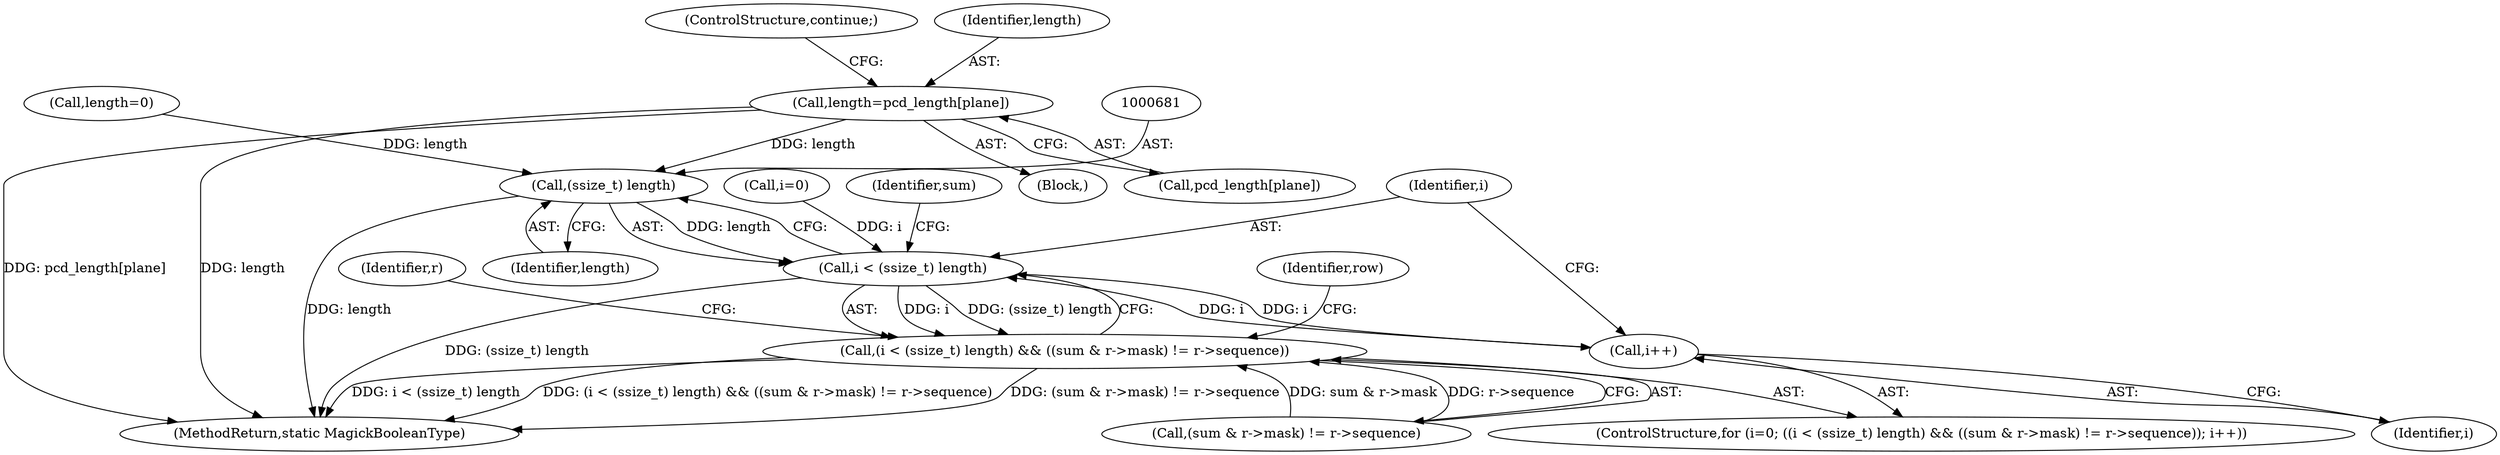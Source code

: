 digraph "0_ImageMagick_1e6a3ace073c9ec9c71e439c111d23c6e66cb6ae@array" {
"1000662" [label="(Call,length=pcd_length[plane])"];
"1000680" [label="(Call,(ssize_t) length)"];
"1000678" [label="(Call,i < (ssize_t) length)"];
"1000677" [label="(Call,(i < (ssize_t) length) && ((sum & r->mask) != r->sequence))"];
"1000692" [label="(Call,i++)"];
"1000680" [label="(Call,(ssize_t) length)"];
"1000699" [label="(Identifier,row)"];
"1000667" [label="(ControlStructure,continue;)"];
"1000673" [label="(ControlStructure,for (i=0; ((i < (ssize_t) length) && ((sum & r->mask) != r->sequence)); i++))"];
"1000692" [label="(Call,i++)"];
"1000674" [label="(Call,i=0)"];
"1000685" [label="(Identifier,sum)"];
"1000683" [label="(Call,(sum & r->mask) != r->sequence)"];
"1000663" [label="(Identifier,length)"];
"1000678" [label="(Call,i < (ssize_t) length)"];
"1000662" [label="(Call,length=pcd_length[plane])"];
"1000524" [label="(Block,)"];
"1000677" [label="(Call,(i < (ssize_t) length) && ((sum & r->mask) != r->sequence))"];
"1000823" [label="(MethodReturn,static MagickBooleanType)"];
"1000664" [label="(Call,pcd_length[plane])"];
"1000505" [label="(Call,length=0)"];
"1000679" [label="(Identifier,i)"];
"1000695" [label="(Identifier,r)"];
"1000693" [label="(Identifier,i)"];
"1000682" [label="(Identifier,length)"];
"1000662" -> "1000524"  [label="AST: "];
"1000662" -> "1000664"  [label="CFG: "];
"1000663" -> "1000662"  [label="AST: "];
"1000664" -> "1000662"  [label="AST: "];
"1000667" -> "1000662"  [label="CFG: "];
"1000662" -> "1000823"  [label="DDG: length"];
"1000662" -> "1000823"  [label="DDG: pcd_length[plane]"];
"1000662" -> "1000680"  [label="DDG: length"];
"1000680" -> "1000678"  [label="AST: "];
"1000680" -> "1000682"  [label="CFG: "];
"1000681" -> "1000680"  [label="AST: "];
"1000682" -> "1000680"  [label="AST: "];
"1000678" -> "1000680"  [label="CFG: "];
"1000680" -> "1000823"  [label="DDG: length"];
"1000680" -> "1000678"  [label="DDG: length"];
"1000505" -> "1000680"  [label="DDG: length"];
"1000678" -> "1000677"  [label="AST: "];
"1000679" -> "1000678"  [label="AST: "];
"1000685" -> "1000678"  [label="CFG: "];
"1000677" -> "1000678"  [label="CFG: "];
"1000678" -> "1000823"  [label="DDG: (ssize_t) length"];
"1000678" -> "1000677"  [label="DDG: i"];
"1000678" -> "1000677"  [label="DDG: (ssize_t) length"];
"1000692" -> "1000678"  [label="DDG: i"];
"1000674" -> "1000678"  [label="DDG: i"];
"1000678" -> "1000692"  [label="DDG: i"];
"1000677" -> "1000673"  [label="AST: "];
"1000677" -> "1000683"  [label="CFG: "];
"1000683" -> "1000677"  [label="AST: "];
"1000695" -> "1000677"  [label="CFG: "];
"1000699" -> "1000677"  [label="CFG: "];
"1000677" -> "1000823"  [label="DDG: i < (ssize_t) length"];
"1000677" -> "1000823"  [label="DDG: (i < (ssize_t) length) && ((sum & r->mask) != r->sequence)"];
"1000677" -> "1000823"  [label="DDG: (sum & r->mask) != r->sequence"];
"1000683" -> "1000677"  [label="DDG: sum & r->mask"];
"1000683" -> "1000677"  [label="DDG: r->sequence"];
"1000692" -> "1000673"  [label="AST: "];
"1000692" -> "1000693"  [label="CFG: "];
"1000693" -> "1000692"  [label="AST: "];
"1000679" -> "1000692"  [label="CFG: "];
}
